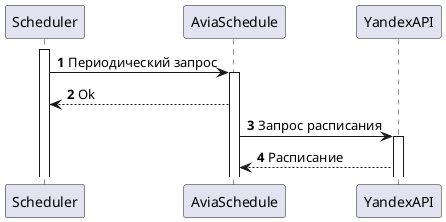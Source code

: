 @startuml
'https://plantuml.com/sequence-diagram

autonumber
participant Scheduler
participant AviaSchedule
activate Scheduler
Scheduler -> AviaSchedule++: Периодический запрос
AviaSchedule --> Scheduler: Ok


AviaSchedule -> YandexAPI++: Запрос расписания
YandexAPI --> AviaSchedule: Расписание

@enduml